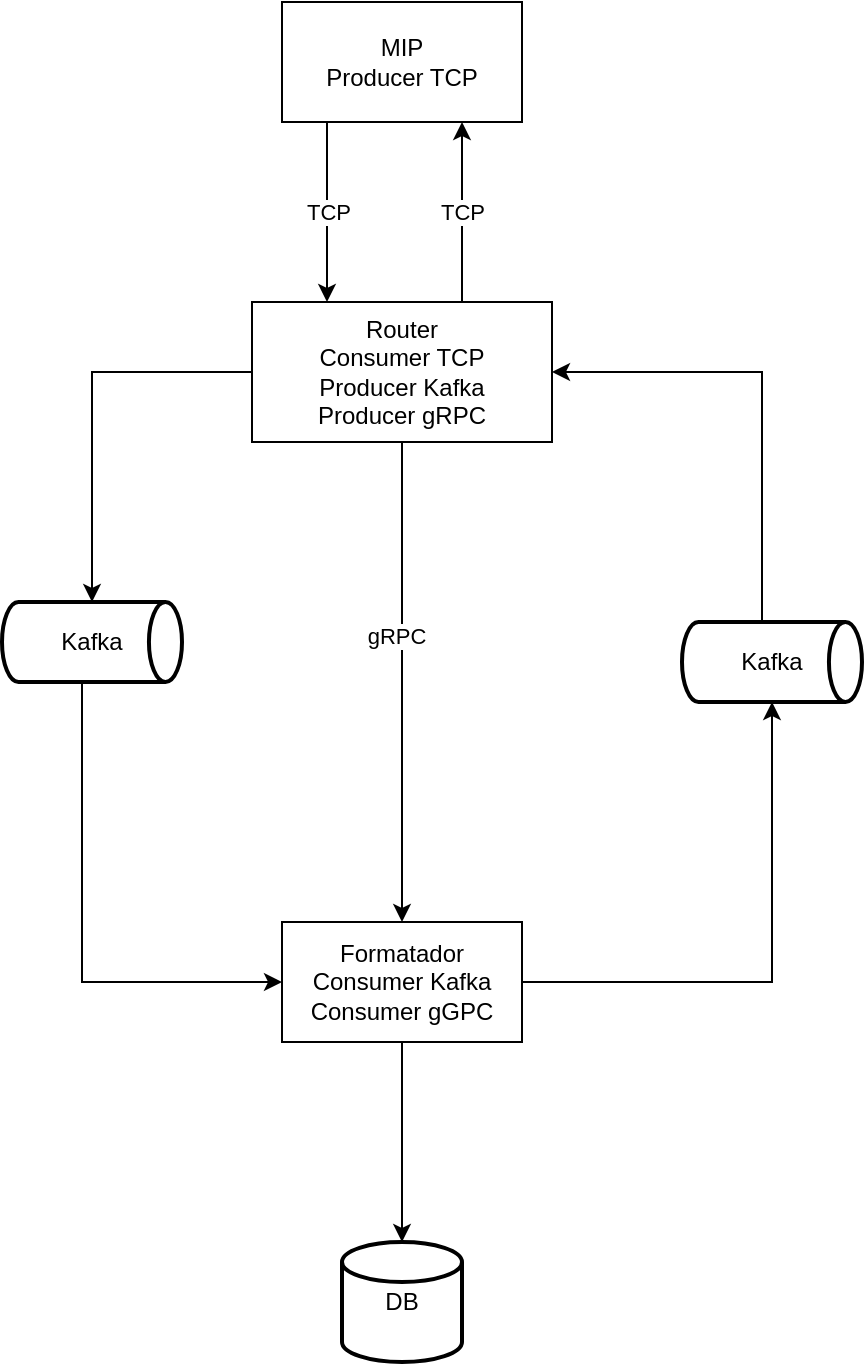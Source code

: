 <mxfile version="18.1.3" type="device"><diagram id="bHwCyqLJ2VEbjdS5G3vc" name="Page-1"><mxGraphModel dx="1422" dy="762" grid="1" gridSize="10" guides="1" tooltips="1" connect="1" arrows="1" fold="1" page="1" pageScale="1" pageWidth="827" pageHeight="1169" math="0" shadow="0"><root><mxCell id="0"/><mxCell id="1" parent="0"/><mxCell id="PNu5vj6Yhl1SGg7xI5iP-4" value="TCP" style="edgeStyle=orthogonalEdgeStyle;rounded=0;orthogonalLoop=1;jettySize=auto;html=1;entryX=0.25;entryY=0;entryDx=0;entryDy=0;" edge="1" parent="1" source="PNu5vj6Yhl1SGg7xI5iP-1" target="PNu5vj6Yhl1SGg7xI5iP-2"><mxGeometry relative="1" as="geometry"><mxPoint x="400" y="190" as="targetPoint"/><Array as="points"><mxPoint x="323" y="180"/></Array></mxGeometry></mxCell><mxCell id="PNu5vj6Yhl1SGg7xI5iP-1" value="MIP&lt;br&gt;Producer TCP" style="rounded=0;whiteSpace=wrap;html=1;" vertex="1" parent="1"><mxGeometry x="300" y="80" width="120" height="60" as="geometry"/></mxCell><mxCell id="PNu5vj6Yhl1SGg7xI5iP-7" style="edgeStyle=orthogonalEdgeStyle;rounded=0;orthogonalLoop=1;jettySize=auto;html=1;entryX=0.5;entryY=0;entryDx=0;entryDy=0;entryPerimeter=0;" edge="1" parent="1" source="PNu5vj6Yhl1SGg7xI5iP-2" target="PNu5vj6Yhl1SGg7xI5iP-6"><mxGeometry relative="1" as="geometry"><Array as="points"><mxPoint x="205" y="265"/></Array></mxGeometry></mxCell><mxCell id="PNu5vj6Yhl1SGg7xI5iP-10" style="edgeStyle=orthogonalEdgeStyle;rounded=0;orthogonalLoop=1;jettySize=auto;html=1;entryX=0.5;entryY=0;entryDx=0;entryDy=0;" edge="1" parent="1" source="PNu5vj6Yhl1SGg7xI5iP-2" target="PNu5vj6Yhl1SGg7xI5iP-3"><mxGeometry relative="1" as="geometry"><Array as="points"><mxPoint x="360" y="410"/><mxPoint x="360" y="410"/></Array></mxGeometry></mxCell><mxCell id="PNu5vj6Yhl1SGg7xI5iP-18" value="gRPC" style="edgeLabel;html=1;align=center;verticalAlign=middle;resizable=0;points=[];" vertex="1" connectable="0" parent="PNu5vj6Yhl1SGg7xI5iP-10"><mxGeometry x="-0.192" y="-3" relative="1" as="geometry"><mxPoint as="offset"/></mxGeometry></mxCell><mxCell id="PNu5vj6Yhl1SGg7xI5iP-15" value="TCP" style="edgeStyle=orthogonalEdgeStyle;rounded=0;orthogonalLoop=1;jettySize=auto;html=1;" edge="1" parent="1" source="PNu5vj6Yhl1SGg7xI5iP-2" target="PNu5vj6Yhl1SGg7xI5iP-1"><mxGeometry relative="1" as="geometry"><Array as="points"><mxPoint x="390" y="190"/><mxPoint x="390" y="190"/></Array></mxGeometry></mxCell><mxCell id="PNu5vj6Yhl1SGg7xI5iP-2" value="Router&lt;br&gt;Consumer TCP&lt;br&gt;Producer Kafka&lt;br&gt;Producer gRPC" style="rounded=0;whiteSpace=wrap;html=1;" vertex="1" parent="1"><mxGeometry x="285" y="230" width="150" height="70" as="geometry"/></mxCell><mxCell id="PNu5vj6Yhl1SGg7xI5iP-11" style="edgeStyle=orthogonalEdgeStyle;rounded=0;orthogonalLoop=1;jettySize=auto;html=1;entryX=0.5;entryY=1;entryDx=0;entryDy=0;entryPerimeter=0;" edge="1" parent="1" source="PNu5vj6Yhl1SGg7xI5iP-3" target="PNu5vj6Yhl1SGg7xI5iP-9"><mxGeometry relative="1" as="geometry"/></mxCell><mxCell id="PNu5vj6Yhl1SGg7xI5iP-17" style="edgeStyle=orthogonalEdgeStyle;rounded=0;orthogonalLoop=1;jettySize=auto;html=1;entryX=0.5;entryY=0;entryDx=0;entryDy=0;entryPerimeter=0;" edge="1" parent="1" source="PNu5vj6Yhl1SGg7xI5iP-3" target="PNu5vj6Yhl1SGg7xI5iP-16"><mxGeometry relative="1" as="geometry"/></mxCell><mxCell id="PNu5vj6Yhl1SGg7xI5iP-3" value="Formatador&lt;br&gt;Consumer Kafka&lt;br&gt;Consumer gGPC" style="rounded=0;whiteSpace=wrap;html=1;" vertex="1" parent="1"><mxGeometry x="300" y="540" width="120" height="60" as="geometry"/></mxCell><mxCell id="PNu5vj6Yhl1SGg7xI5iP-8" style="edgeStyle=orthogonalEdgeStyle;rounded=0;orthogonalLoop=1;jettySize=auto;html=1;" edge="1" parent="1" source="PNu5vj6Yhl1SGg7xI5iP-6" target="PNu5vj6Yhl1SGg7xI5iP-3"><mxGeometry relative="1" as="geometry"><Array as="points"><mxPoint x="200" y="570"/></Array></mxGeometry></mxCell><mxCell id="PNu5vj6Yhl1SGg7xI5iP-6" value="Kafka" style="strokeWidth=2;html=1;shape=mxgraph.flowchart.direct_data;whiteSpace=wrap;" vertex="1" parent="1"><mxGeometry x="160" y="380" width="90" height="40" as="geometry"/></mxCell><mxCell id="PNu5vj6Yhl1SGg7xI5iP-12" style="edgeStyle=orthogonalEdgeStyle;rounded=0;orthogonalLoop=1;jettySize=auto;html=1;entryX=1;entryY=0.5;entryDx=0;entryDy=0;" edge="1" parent="1" source="PNu5vj6Yhl1SGg7xI5iP-9" target="PNu5vj6Yhl1SGg7xI5iP-2"><mxGeometry relative="1" as="geometry"><Array as="points"><mxPoint x="540" y="265"/></Array></mxGeometry></mxCell><mxCell id="PNu5vj6Yhl1SGg7xI5iP-9" value="Kafka" style="strokeWidth=2;html=1;shape=mxgraph.flowchart.direct_data;whiteSpace=wrap;" vertex="1" parent="1"><mxGeometry x="500" y="390" width="90" height="40" as="geometry"/></mxCell><mxCell id="PNu5vj6Yhl1SGg7xI5iP-16" value="DB" style="strokeWidth=2;html=1;shape=mxgraph.flowchart.database;whiteSpace=wrap;" vertex="1" parent="1"><mxGeometry x="330" y="700" width="60" height="60" as="geometry"/></mxCell></root></mxGraphModel></diagram></mxfile>